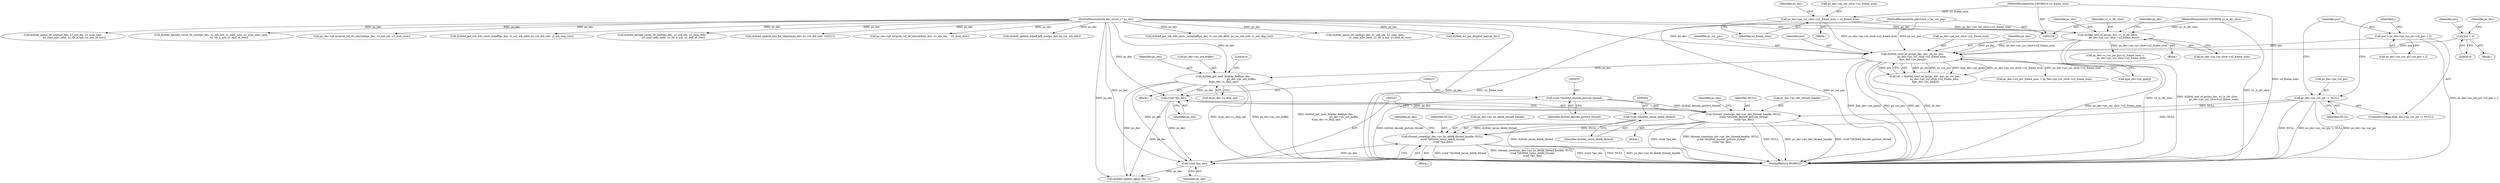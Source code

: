 digraph "0_Android_4a524d3a8ae9aa20c36430008e6bd429443f8f1d_1@API" {
"1000448" [label="(Call,ithread_create(ps_dec->pv_bs_deblk_thread_handle, NULL,\n (void *)ih264d_recon_deblk_thread,\n (void *)ps_dec))"];
"1000276" [label="(Call,ps_dec->ps_cur_pic != NULL)"];
"1000404" [label="(Call,ithread_create(ps_dec->pv_dec_thread_handle, NULL,\n (void *)ih264d_decode_picture_thread,\n (void *)ps_dec))"];
"1000409" [label="(Call,(void *)ih264d_decode_picture_thread)"];
"1000412" [label="(Call,(void *)ps_dec)"];
"1000357" [label="(Call,ih264d_get_next_display_field(ps_dec,\n                                              ps_dec->ps_out_buffer,\n &(ps_dec->s_disp_op)))"];
"1000318" [label="(Call,ih264d_start_of_pic(ps_dec, poc, ps_cur_poc,\n                        ps_dec->ps_cur_slice->u2_frame_num,\n &ps_dec->ps_pps[j]))"];
"1000227" [label="(Call,ih264d_end_of_pic(ps_dec, u1_is_idr_slice,\n                ps_dec->ps_cur_slice->u2_frame_num))"];
"1000130" [label="(MethodParameterIn,dec_struct_t * ps_dec)"];
"1000132" [label="(MethodParameterIn,UWORD8 u1_is_idr_slice)"];
"1000214" [label="(Call,ps_dec->ps_cur_slice->u2_frame_num = u2_frame_num)"];
"1000133" [label="(MethodParameterIn,UWORD16 u2_frame_num)"];
"1000250" [label="(Call,poc = 0)"];
"1000281" [label="(Call,poc = ps_dec->ps_cur_pic->i4_poc + 2)"];
"1000134" [label="(MethodParameterIn,pocstruct_t *ps_cur_poc)"];
"1000453" [label="(Call,(void *)ih264d_recon_deblk_thread)"];
"1000456" [label="(Call,(void *)ps_dec)"];
"1000414" [label="(Identifier,ps_dec)"];
"1000226" [label="(Block,)"];
"1000251" [label="(Identifier,poc)"];
"1000409" [label="(Call,(void *)ih264d_decode_picture_thread)"];
"1000276" [label="(Call,ps_dec->ps_cur_pic != NULL)"];
"1000256" [label="(Identifier,ps_dec)"];
"1000358" [label="(Identifier,ps_dec)"];
"1000362" [label="(Call,&(ps_dec->s_disp_op))"];
"1000442" [label="(Block,)"];
"1000277" [label="(Call,ps_dec->ps_cur_pic)"];
"1000214" [label="(Call,ps_dec->ps_cur_slice->u2_frame_num = u2_frame_num)"];
"1000230" [label="(Call,ps_dec->ps_cur_slice->u2_frame_num)"];
"1000403" [label="(Block,)"];
"1000461" [label="(Identifier,ps_dec)"];
"1000412" [label="(Call,(void *)ps_dec)"];
"1000357" [label="(Call,ih264d_get_next_display_field(ps_dec,\n                                              ps_dec->ps_out_buffer,\n &(ps_dec->s_disp_op)))"];
"1000991" [label="(Call,ih264d_get_mb_info_cavlc_nonmbaff(ps_dec, i2_cur_mb_addr, ps_cur_mb_info, i2_mb_skip_run))"];
"1000220" [label="(Identifier,u2_frame_num)"];
"1000224" [label="(Identifier,ps_dec)"];
"1000356" [label="(Block,)"];
"1000322" [label="(Call,ps_dec->ps_cur_slice->u2_frame_num)"];
"1000455" [label="(Identifier,ih264d_recon_deblk_thread)"];
"1000887" [label="(Call,ih264d_update_qp(ps_dec, 0))"];
"1000456" [label="(Call,(void *)ps_dec)"];
"1000408" [label="(Identifier,NULL)"];
"1000453" [label="(Call,(void *)ih264d_recon_deblk_thread)"];
"1000327" [label="(Call,&ps_dec->ps_pps[j])"];
"1000281" [label="(Call,poc = ps_dec->ps_cur_pic->i4_poc + 2)"];
"1000452" [label="(Identifier,NULL)"];
"1000319" [label="(Identifier,ps_dec)"];
"1000134" [label="(MethodParameterIn,pocstruct_t *ps_cur_poc)"];
"1000228" [label="(Identifier,ps_dec)"];
"1000132" [label="(MethodParameterIn,UWORD8 u1_is_idr_slice)"];
"1000235" [label="(Call,ps_dec->s_cur_pic_poc.u2_frame_num =\n                ps_dec->ps_cur_slice->u2_frame_num)"];
"1001171" [label="(Call,ih264d_parse_tfr_nmb(ps_dec, u1_mb_idx, u1_num_mbs,\n                                     u1_num_mbs_next, u1_tfr_n_mb, u1_end_of_row))"];
"1000252" [label="(Literal,0)"];
"1000316" [label="(Call,ret = ih264d_start_of_pic(ps_dec, poc, ps_cur_poc,\n                        ps_dec->ps_cur_slice->u2_frame_num,\n &ps_dec->ps_pps[j]))"];
"1000405" [label="(Call,ps_dec->pv_dec_thread_handle)"];
"1000227" [label="(Call,ih264d_end_of_pic(ps_dec, u1_is_idr_slice,\n                ps_dec->ps_cur_slice->u2_frame_num))"];
"1000205" [label="(Call,ih264d_err_pic_dispbuf_mgr(ps_dec))"];
"1000449" [label="(Call,ps_dec->pv_bs_deblk_thread_handle)"];
"1000280" [label="(Identifier,NULL)"];
"1000411" [label="(Identifier,ih264d_decode_picture_thread)"];
"1000246" [label="(Block,)"];
"1000359" [label="(Call,ps_dec->ps_out_buffer)"];
"1001278" [label="(MethodReturn,WORD32)"];
"1000321" [label="(Identifier,ps_cur_poc)"];
"1000130" [label="(MethodParameterIn,dec_struct_t * ps_dec)"];
"1000631" [label="(Call,ih264d_parse_tfr_nmb(ps_dec, u1_mb_idx, u1_num_mbs,\n                            u1_num_mbs_next, u1_tfr_n_mb, u1_end_of_row))"];
"1000789" [label="(Call,ps_dec->u2_prv_frame_num = ps_dec->ps_cur_slice->u2_frame_num)"];
"1000229" [label="(Identifier,u1_is_idr_slice)"];
"1001185" [label="(Call,ih264d_decode_recon_tfr_nmb(ps_dec, u1_mb_idx, u1_num_mbs, u1_num_mbs_next,\n                                             u1_tfr_n_mb, u1_end_of_row))"];
"1000368" [label="(Literal,0)"];
"1001147" [label="(Call,ps_dec->pf_mvpred_ref_tfr_nby2mb(ps_dec, u1_mb_idx, u1_num_mbs))"];
"1000985" [label="(Call,ih264d_get_mb_info_cavlc_mbaff(ps_dec, i2_cur_mb_addr, ps_cur_mb_info, i2_mb_skip_run))"];
"1000238" [label="(Identifier,ps_dec)"];
"1000213" [label="(Block,)"];
"1000275" [label="(ControlStructure,if(ps_dec->ps_cur_pic != NULL))"];
"1000645" [label="(Call,ih264d_decode_recon_tfr_nmb(ps_dec, u1_mb_idx, u1_num_mbs,\n                             u1_num_mbs_next, u1_tfr_n_mb, u1_end_of_row))"];
"1000133" [label="(MethodParameterIn,UWORD16 u2_frame_num)"];
"1000318" [label="(Call,ih264d_start_of_pic(ps_dec, poc, ps_cur_poc,\n                        ps_dec->ps_cur_slice->u2_frame_num,\n &ps_dec->ps_pps[j]))"];
"1000250" [label="(Call,poc = 0)"];
"1001056" [label="(Call,ih264d_update_nnz_for_skipmb(ps_dec, ps_cur_mb_info, CAVLC))"];
"1000291" [label="(Identifier,j)"];
"1000584" [label="(Call,ps_dec->pf_mvpred_ref_tfr_nby2mb(ps_dec, u1_mb_idx,    u1_num_mbs))"];
"1000448" [label="(Call,ithread_create(ps_dec->pv_bs_deblk_thread_handle, NULL,\n (void *)ih264d_recon_deblk_thread,\n (void *)ps_dec))"];
"1000282" [label="(Identifier,poc)"];
"1000320" [label="(Identifier,poc)"];
"1001084" [label="(Call,ih264d_update_mbaff_left_nnz(ps_dec, ps_cur_mb_info))"];
"1000283" [label="(Call,ps_dec->ps_cur_pic->i4_poc + 2)"];
"1000417" [label="(Identifier,ps_dec)"];
"1000404" [label="(Call,ithread_create(ps_dec->pv_dec_thread_handle, NULL,\n (void *)ih264d_decode_picture_thread,\n (void *)ps_dec))"];
"1000458" [label="(Identifier,ps_dec)"];
"1000215" [label="(Call,ps_dec->ps_cur_slice->u2_frame_num)"];
"1000448" -> "1000442"  [label="AST: "];
"1000448" -> "1000456"  [label="CFG: "];
"1000449" -> "1000448"  [label="AST: "];
"1000452" -> "1000448"  [label="AST: "];
"1000453" -> "1000448"  [label="AST: "];
"1000456" -> "1000448"  [label="AST: "];
"1000461" -> "1000448"  [label="CFG: "];
"1000448" -> "1001278"  [label="DDG: NULL"];
"1000448" -> "1001278"  [label="DDG: ps_dec->pv_bs_deblk_thread_handle"];
"1000448" -> "1001278"  [label="DDG: (void *)ih264d_recon_deblk_thread"];
"1000448" -> "1001278"  [label="DDG: ithread_create(ps_dec->pv_bs_deblk_thread_handle, NULL,\n (void *)ih264d_recon_deblk_thread,\n (void *)ps_dec)"];
"1000448" -> "1001278"  [label="DDG: (void *)ps_dec"];
"1000276" -> "1000448"  [label="DDG: NULL"];
"1000404" -> "1000448"  [label="DDG: NULL"];
"1000453" -> "1000448"  [label="DDG: ih264d_recon_deblk_thread"];
"1000456" -> "1000448"  [label="DDG: ps_dec"];
"1000276" -> "1000275"  [label="AST: "];
"1000276" -> "1000280"  [label="CFG: "];
"1000277" -> "1000276"  [label="AST: "];
"1000280" -> "1000276"  [label="AST: "];
"1000282" -> "1000276"  [label="CFG: "];
"1000291" -> "1000276"  [label="CFG: "];
"1000276" -> "1001278"  [label="DDG: NULL"];
"1000276" -> "1001278"  [label="DDG: ps_dec->ps_cur_pic != NULL"];
"1000276" -> "1001278"  [label="DDG: ps_dec->ps_cur_pic"];
"1000276" -> "1000404"  [label="DDG: NULL"];
"1000404" -> "1000403"  [label="AST: "];
"1000404" -> "1000412"  [label="CFG: "];
"1000405" -> "1000404"  [label="AST: "];
"1000408" -> "1000404"  [label="AST: "];
"1000409" -> "1000404"  [label="AST: "];
"1000412" -> "1000404"  [label="AST: "];
"1000417" -> "1000404"  [label="CFG: "];
"1000404" -> "1001278"  [label="DDG: ps_dec->pv_dec_thread_handle"];
"1000404" -> "1001278"  [label="DDG: (void *)ih264d_decode_picture_thread"];
"1000404" -> "1001278"  [label="DDG: (void *)ps_dec"];
"1000404" -> "1001278"  [label="DDG: ithread_create(ps_dec->pv_dec_thread_handle, NULL,\n (void *)ih264d_decode_picture_thread,\n (void *)ps_dec)"];
"1000404" -> "1001278"  [label="DDG: NULL"];
"1000409" -> "1000404"  [label="DDG: ih264d_decode_picture_thread"];
"1000412" -> "1000404"  [label="DDG: ps_dec"];
"1000409" -> "1000411"  [label="CFG: "];
"1000410" -> "1000409"  [label="AST: "];
"1000411" -> "1000409"  [label="AST: "];
"1000413" -> "1000409"  [label="CFG: "];
"1000409" -> "1001278"  [label="DDG: ih264d_decode_picture_thread"];
"1000412" -> "1000414"  [label="CFG: "];
"1000413" -> "1000412"  [label="AST: "];
"1000414" -> "1000412"  [label="AST: "];
"1000357" -> "1000412"  [label="DDG: ps_dec"];
"1000130" -> "1000412"  [label="DDG: ps_dec"];
"1000412" -> "1000456"  [label="DDG: ps_dec"];
"1000412" -> "1000887"  [label="DDG: ps_dec"];
"1000357" -> "1000356"  [label="AST: "];
"1000357" -> "1000362"  [label="CFG: "];
"1000358" -> "1000357"  [label="AST: "];
"1000359" -> "1000357"  [label="AST: "];
"1000362" -> "1000357"  [label="AST: "];
"1000368" -> "1000357"  [label="CFG: "];
"1000357" -> "1001278"  [label="DDG: ih264d_get_next_display_field(ps_dec,\n                                              ps_dec->ps_out_buffer,\n &(ps_dec->s_disp_op))"];
"1000357" -> "1001278"  [label="DDG: &(ps_dec->s_disp_op)"];
"1000357" -> "1001278"  [label="DDG: ps_dec->ps_out_buffer"];
"1000318" -> "1000357"  [label="DDG: ps_dec"];
"1000130" -> "1000357"  [label="DDG: ps_dec"];
"1000357" -> "1000456"  [label="DDG: ps_dec"];
"1000357" -> "1000887"  [label="DDG: ps_dec"];
"1000318" -> "1000316"  [label="AST: "];
"1000318" -> "1000327"  [label="CFG: "];
"1000319" -> "1000318"  [label="AST: "];
"1000320" -> "1000318"  [label="AST: "];
"1000321" -> "1000318"  [label="AST: "];
"1000322" -> "1000318"  [label="AST: "];
"1000327" -> "1000318"  [label="AST: "];
"1000316" -> "1000318"  [label="CFG: "];
"1000318" -> "1001278"  [label="DDG: ps_dec"];
"1000318" -> "1001278"  [label="DDG: ps_dec->ps_cur_slice->u2_frame_num"];
"1000318" -> "1001278"  [label="DDG: &ps_dec->ps_pps[j]"];
"1000318" -> "1001278"  [label="DDG: ps_cur_poc"];
"1000318" -> "1001278"  [label="DDG: poc"];
"1000318" -> "1000316"  [label="DDG: ps_dec"];
"1000318" -> "1000316"  [label="DDG: ps_cur_poc"];
"1000318" -> "1000316"  [label="DDG: &ps_dec->ps_pps[j]"];
"1000318" -> "1000316"  [label="DDG: ps_dec->ps_cur_slice->u2_frame_num"];
"1000318" -> "1000316"  [label="DDG: poc"];
"1000227" -> "1000318"  [label="DDG: ps_dec"];
"1000227" -> "1000318"  [label="DDG: ps_dec->ps_cur_slice->u2_frame_num"];
"1000130" -> "1000318"  [label="DDG: ps_dec"];
"1000250" -> "1000318"  [label="DDG: poc"];
"1000281" -> "1000318"  [label="DDG: poc"];
"1000134" -> "1000318"  [label="DDG: ps_cur_poc"];
"1000214" -> "1000318"  [label="DDG: ps_dec->ps_cur_slice->u2_frame_num"];
"1000318" -> "1000789"  [label="DDG: ps_dec->ps_cur_slice->u2_frame_num"];
"1000227" -> "1000226"  [label="AST: "];
"1000227" -> "1000230"  [label="CFG: "];
"1000228" -> "1000227"  [label="AST: "];
"1000229" -> "1000227"  [label="AST: "];
"1000230" -> "1000227"  [label="AST: "];
"1000238" -> "1000227"  [label="CFG: "];
"1000227" -> "1001278"  [label="DDG: ih264d_end_of_pic(ps_dec, u1_is_idr_slice,\n                ps_dec->ps_cur_slice->u2_frame_num)"];
"1000227" -> "1001278"  [label="DDG: u1_is_idr_slice"];
"1000130" -> "1000227"  [label="DDG: ps_dec"];
"1000132" -> "1000227"  [label="DDG: u1_is_idr_slice"];
"1000214" -> "1000227"  [label="DDG: ps_dec->ps_cur_slice->u2_frame_num"];
"1000227" -> "1000235"  [label="DDG: ps_dec->ps_cur_slice->u2_frame_num"];
"1000130" -> "1000129"  [label="AST: "];
"1000130" -> "1001278"  [label="DDG: ps_dec"];
"1000130" -> "1000205"  [label="DDG: ps_dec"];
"1000130" -> "1000456"  [label="DDG: ps_dec"];
"1000130" -> "1000584"  [label="DDG: ps_dec"];
"1000130" -> "1000631"  [label="DDG: ps_dec"];
"1000130" -> "1000645"  [label="DDG: ps_dec"];
"1000130" -> "1000887"  [label="DDG: ps_dec"];
"1000130" -> "1000985"  [label="DDG: ps_dec"];
"1000130" -> "1000991"  [label="DDG: ps_dec"];
"1000130" -> "1001056"  [label="DDG: ps_dec"];
"1000130" -> "1001084"  [label="DDG: ps_dec"];
"1000130" -> "1001147"  [label="DDG: ps_dec"];
"1000130" -> "1001171"  [label="DDG: ps_dec"];
"1000130" -> "1001185"  [label="DDG: ps_dec"];
"1000132" -> "1000129"  [label="AST: "];
"1000132" -> "1001278"  [label="DDG: u1_is_idr_slice"];
"1000214" -> "1000213"  [label="AST: "];
"1000214" -> "1000220"  [label="CFG: "];
"1000215" -> "1000214"  [label="AST: "];
"1000220" -> "1000214"  [label="AST: "];
"1000224" -> "1000214"  [label="CFG: "];
"1000214" -> "1001278"  [label="DDG: u2_frame_num"];
"1000133" -> "1000214"  [label="DDG: u2_frame_num"];
"1000133" -> "1000129"  [label="AST: "];
"1000133" -> "1001278"  [label="DDG: u2_frame_num"];
"1000250" -> "1000246"  [label="AST: "];
"1000250" -> "1000252"  [label="CFG: "];
"1000251" -> "1000250"  [label="AST: "];
"1000252" -> "1000250"  [label="AST: "];
"1000256" -> "1000250"  [label="CFG: "];
"1000281" -> "1000275"  [label="AST: "];
"1000281" -> "1000283"  [label="CFG: "];
"1000282" -> "1000281"  [label="AST: "];
"1000283" -> "1000281"  [label="AST: "];
"1000291" -> "1000281"  [label="CFG: "];
"1000281" -> "1001278"  [label="DDG: ps_dec->ps_cur_pic->i4_poc + 2"];
"1000134" -> "1000129"  [label="AST: "];
"1000134" -> "1001278"  [label="DDG: ps_cur_poc"];
"1000453" -> "1000455"  [label="CFG: "];
"1000454" -> "1000453"  [label="AST: "];
"1000455" -> "1000453"  [label="AST: "];
"1000457" -> "1000453"  [label="CFG: "];
"1000453" -> "1001278"  [label="DDG: ih264d_recon_deblk_thread"];
"1000456" -> "1000458"  [label="CFG: "];
"1000457" -> "1000456"  [label="AST: "];
"1000458" -> "1000456"  [label="AST: "];
"1000456" -> "1000887"  [label="DDG: ps_dec"];
}
